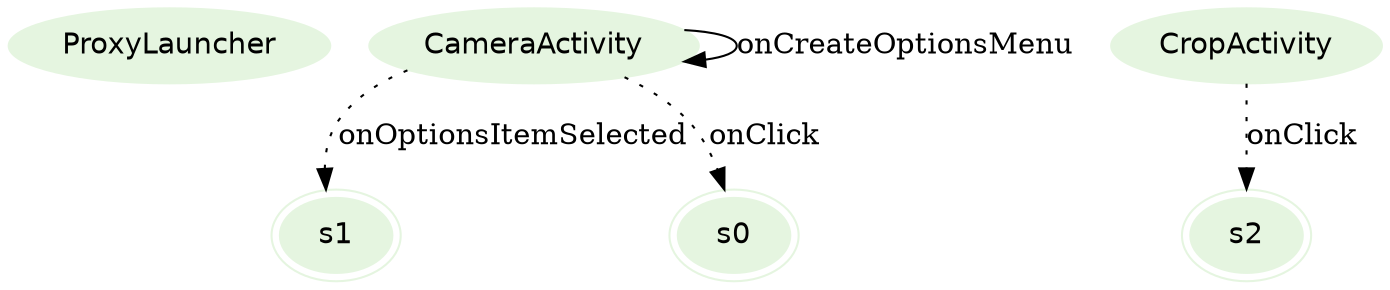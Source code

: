digraph {
fontname="Helvetica";
node[style=filled, fontname="Helvetica", colorscheme=greens3, color=1];
ProxyLauncher;
s1[peripheries=2];
CameraActivity;
s0[peripheries=2];
CropActivity;
s2[peripheries=2];
CameraActivity -> CameraActivity[label="onCreateOptionsMenu"];
CameraActivity -> s0[label="onClick",style=dotted];
CropActivity -> s2[label="onClick",style=dotted];
CameraActivity -> s1[label="onOptionsItemSelected",style=dotted];
}